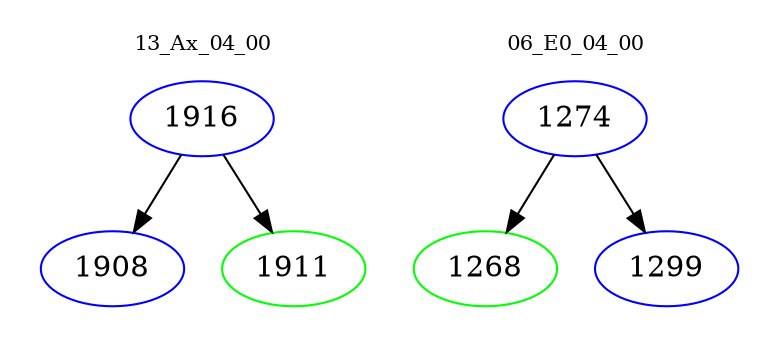digraph{
subgraph cluster_0 {
color = white
label = "13_Ax_04_00";
fontsize=10;
T0_1916 [label="1916", color="blue"]
T0_1916 -> T0_1908 [color="black"]
T0_1908 [label="1908", color="blue"]
T0_1916 -> T0_1911 [color="black"]
T0_1911 [label="1911", color="green"]
}
subgraph cluster_1 {
color = white
label = "06_E0_04_00";
fontsize=10;
T1_1274 [label="1274", color="blue"]
T1_1274 -> T1_1268 [color="black"]
T1_1268 [label="1268", color="green"]
T1_1274 -> T1_1299 [color="black"]
T1_1299 [label="1299", color="blue"]
}
}
